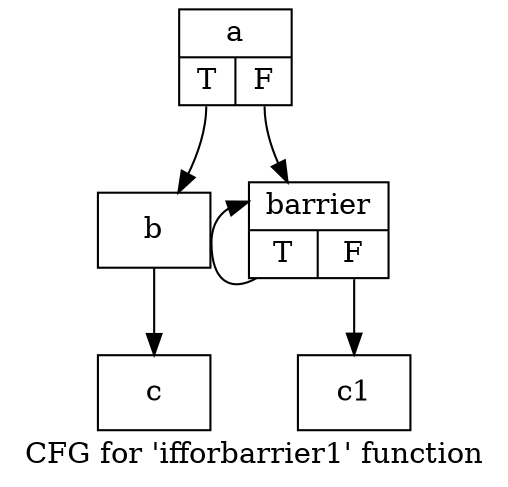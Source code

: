 digraph "CFG for 'ifforbarrier1' function" {
	label="CFG for 'ifforbarrier1' function";

	Node0x15ee270 [shape=record,label="{a|{<s0>T|<s1>F}}"];
	Node0x15ee270:s0 -> Node0x15ee2d0;
	Node0x15ee270:s1 -> Node0x15ee330;
	Node0x15ee2d0 [shape=record,label="{b}"];
	Node0x15ee2d0 -> Node0x15ee390;
	Node0x15ee330 [shape=record,label="{barrier|{<s0>T|<s1>F}}"];
	Node0x15ee330:s0 -> Node0x15ee330;
	Node0x15ee330:s1 -> Node0x15ee3f0;
	Node0x15ee390 [shape=record,label="{c}"];
	Node0x15ee3f0 [shape=record,label="{c1}"];
}
